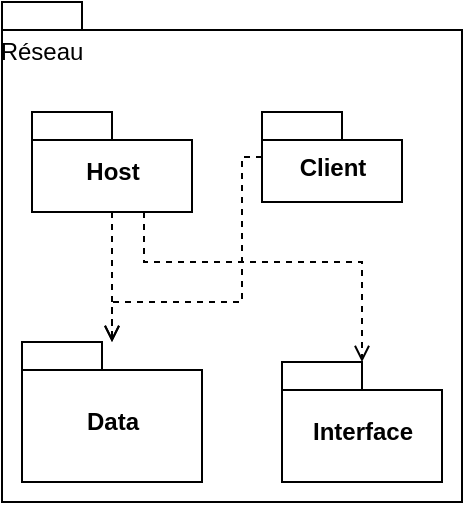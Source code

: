 <mxfile version="13.1.2" type="onedrive"><diagram id="PnwnnBo3tC0gNpbwZ5qn" name="Page-1"><mxGraphModel dx="570" dy="304" grid="1" gridSize="10" guides="1" tooltips="1" connect="1" arrows="1" fold="1" page="1" pageScale="1" pageWidth="850" pageHeight="1100" math="0" shadow="0"><root><mxCell id="0"/><mxCell id="1" parent="0"/><mxCell id="IXu6fZdsiHpvQARUtnzj-1" value="" style="shape=folder;fontStyle=1;spacingTop=10;tabWidth=40;tabHeight=14;tabPosition=left;html=1;align=left;" vertex="1" parent="1"><mxGeometry x="330" y="170" width="230" height="250" as="geometry"/></mxCell><mxCell id="IXu6fZdsiHpvQARUtnzj-13" value="" style="edgeStyle=orthogonalEdgeStyle;rounded=0;orthogonalLoop=1;jettySize=auto;html=1;startArrow=none;startFill=0;endArrow=open;endFill=0;dashed=1;" edge="1" parent="1" source="IXu6fZdsiHpvQARUtnzj-2" target="IXu6fZdsiHpvQARUtnzj-5"><mxGeometry relative="1" as="geometry"><Array as="points"><mxPoint x="385" y="320"/><mxPoint x="385" y="320"/></Array></mxGeometry></mxCell><mxCell id="IXu6fZdsiHpvQARUtnzj-2" value="&lt;div align=&quot;center&quot;&gt;Host&lt;/div&gt;" style="shape=folder;fontStyle=1;spacingTop=10;tabWidth=40;tabHeight=14;tabPosition=left;html=1;align=center;" vertex="1" parent="1"><mxGeometry x="345" y="225" width="80" height="50" as="geometry"/></mxCell><mxCell id="IXu6fZdsiHpvQARUtnzj-14" value="" style="edgeStyle=orthogonalEdgeStyle;rounded=0;orthogonalLoop=1;jettySize=auto;html=1;dashed=1;startArrow=none;startFill=0;endArrow=open;endFill=0;" edge="1" parent="1" source="IXu6fZdsiHpvQARUtnzj-4" target="IXu6fZdsiHpvQARUtnzj-5"><mxGeometry relative="1" as="geometry"><Array as="points"><mxPoint x="450" y="248"/><mxPoint x="450" y="320"/><mxPoint x="385" y="320"/></Array></mxGeometry></mxCell><mxCell id="IXu6fZdsiHpvQARUtnzj-4" value="&lt;div align=&quot;center&quot;&gt;Client&lt;/div&gt;" style="shape=folder;fontStyle=1;spacingTop=10;tabWidth=40;tabHeight=14;tabPosition=left;html=1;align=center;" vertex="1" parent="1"><mxGeometry x="460" y="225" width="70" height="45" as="geometry"/></mxCell><mxCell id="IXu6fZdsiHpvQARUtnzj-5" value="&lt;div align=&quot;center&quot;&gt;Data&lt;/div&gt;" style="shape=folder;fontStyle=1;spacingTop=10;tabWidth=40;tabHeight=14;tabPosition=left;html=1;align=center;" vertex="1" parent="1"><mxGeometry x="340" y="340" width="90" height="70" as="geometry"/></mxCell><mxCell id="IXu6fZdsiHpvQARUtnzj-11" value="Réseau " style="text;html=1;strokeColor=none;fillColor=none;align=center;verticalAlign=middle;whiteSpace=wrap;rounded=0;" vertex="1" parent="1"><mxGeometry x="330" y="190" width="40" height="10" as="geometry"/></mxCell><mxCell id="IXu6fZdsiHpvQARUtnzj-12" value="Interface" style="shape=folder;fontStyle=1;spacingTop=10;tabWidth=40;tabHeight=14;tabPosition=left;html=1;align=center;" vertex="1" parent="1"><mxGeometry x="470" y="350" width="80" height="60" as="geometry"/></mxCell><mxCell id="IXu6fZdsiHpvQARUtnzj-15" value="" style="edgeStyle=orthogonalEdgeStyle;rounded=0;orthogonalLoop=1;jettySize=auto;html=1;dashed=1;startArrow=none;startFill=0;endArrow=open;endFill=0;exitX=0.7;exitY=1;exitDx=0;exitDy=0;exitPerimeter=0;" edge="1" parent="1" source="IXu6fZdsiHpvQARUtnzj-2"><mxGeometry relative="1" as="geometry"><mxPoint x="510" y="310" as="sourcePoint"/><mxPoint x="510" y="350" as="targetPoint"/><Array as="points"><mxPoint x="401" y="300"/><mxPoint x="510" y="300"/></Array></mxGeometry></mxCell></root></mxGraphModel></diagram></mxfile>